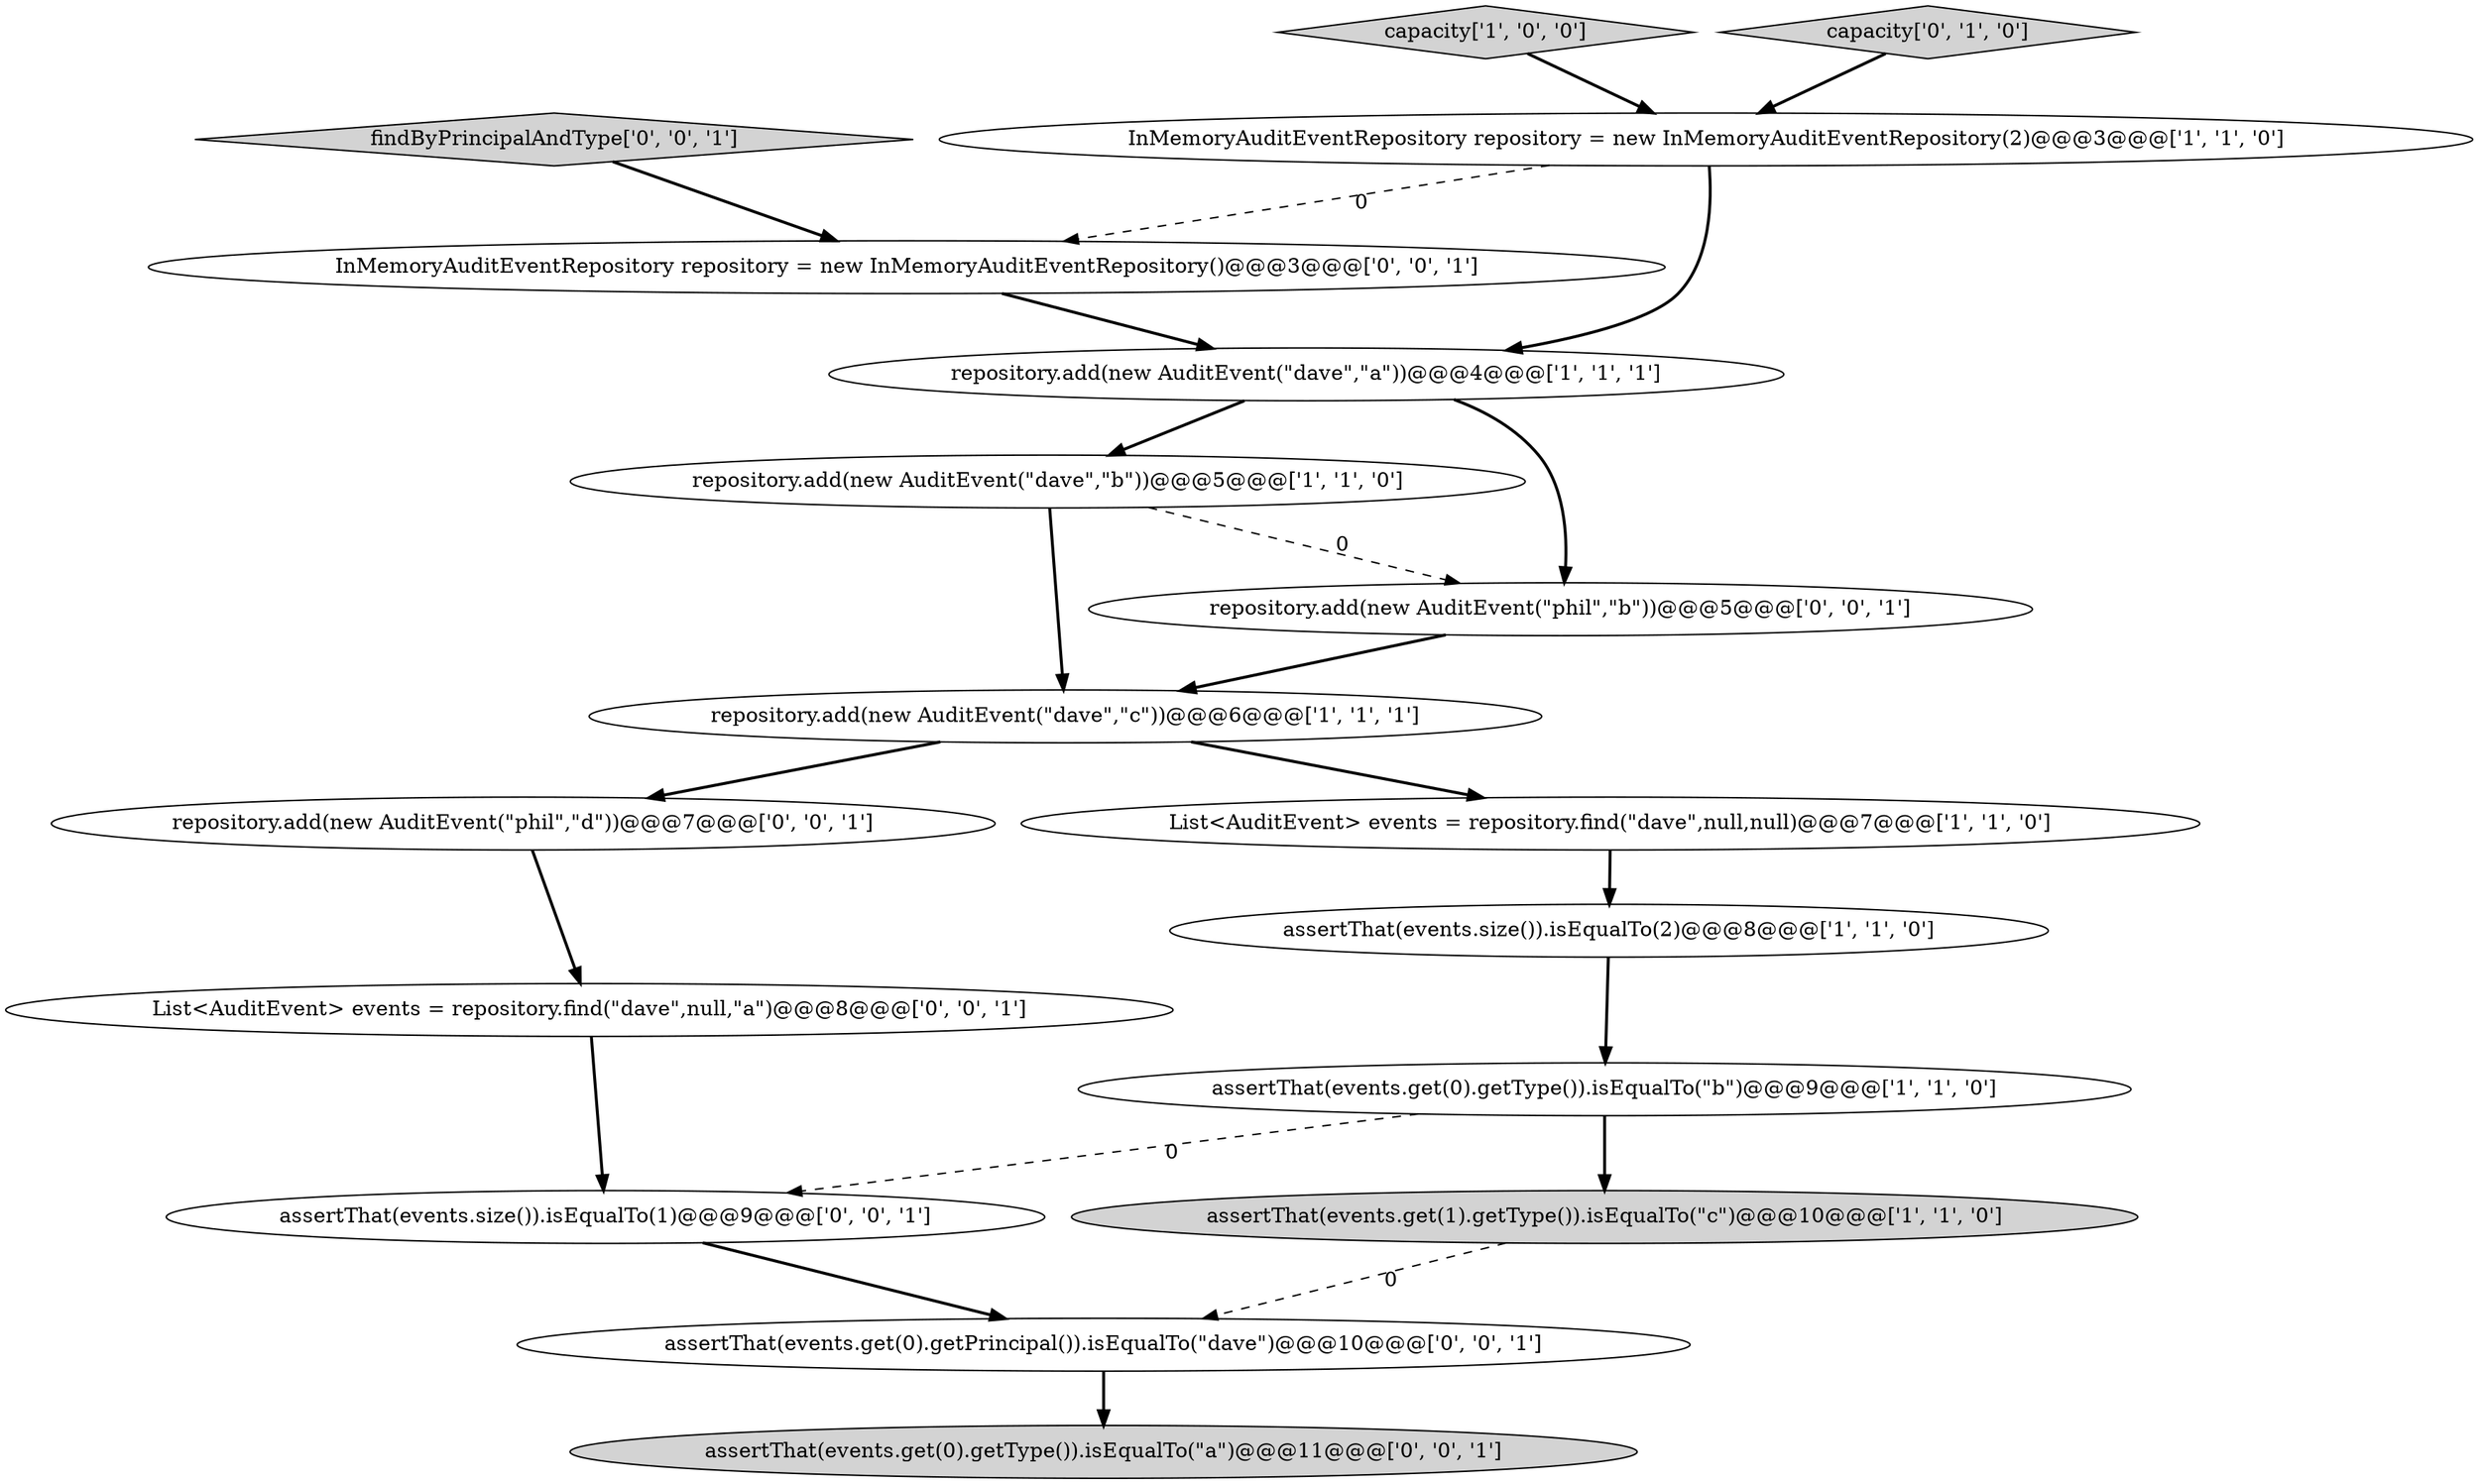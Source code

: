 digraph {
4 [style = filled, label = "repository.add(new AuditEvent(\"dave\",\"a\"))@@@4@@@['1', '1', '1']", fillcolor = white, shape = ellipse image = "AAA0AAABBB1BBB"];
6 [style = filled, label = "capacity['1', '0', '0']", fillcolor = lightgray, shape = diamond image = "AAA0AAABBB1BBB"];
12 [style = filled, label = "List<AuditEvent> events = repository.find(\"dave\",null,\"a\")@@@8@@@['0', '0', '1']", fillcolor = white, shape = ellipse image = "AAA0AAABBB3BBB"];
2 [style = filled, label = "assertThat(events.get(1).getType()).isEqualTo(\"c\")@@@10@@@['1', '1', '0']", fillcolor = lightgray, shape = ellipse image = "AAA0AAABBB1BBB"];
16 [style = filled, label = "assertThat(events.size()).isEqualTo(1)@@@9@@@['0', '0', '1']", fillcolor = white, shape = ellipse image = "AAA0AAABBB3BBB"];
13 [style = filled, label = "repository.add(new AuditEvent(\"phil\",\"d\"))@@@7@@@['0', '0', '1']", fillcolor = white, shape = ellipse image = "AAA0AAABBB3BBB"];
3 [style = filled, label = "repository.add(new AuditEvent(\"dave\",\"b\"))@@@5@@@['1', '1', '0']", fillcolor = white, shape = ellipse image = "AAA0AAABBB1BBB"];
17 [style = filled, label = "assertThat(events.get(0).getType()).isEqualTo(\"a\")@@@11@@@['0', '0', '1']", fillcolor = lightgray, shape = ellipse image = "AAA0AAABBB3BBB"];
5 [style = filled, label = "List<AuditEvent> events = repository.find(\"dave\",null,null)@@@7@@@['1', '1', '0']", fillcolor = white, shape = ellipse image = "AAA0AAABBB1BBB"];
8 [style = filled, label = "repository.add(new AuditEvent(\"dave\",\"c\"))@@@6@@@['1', '1', '1']", fillcolor = white, shape = ellipse image = "AAA0AAABBB1BBB"];
11 [style = filled, label = "InMemoryAuditEventRepository repository = new InMemoryAuditEventRepository()@@@3@@@['0', '0', '1']", fillcolor = white, shape = ellipse image = "AAA0AAABBB3BBB"];
14 [style = filled, label = "findByPrincipalAndType['0', '0', '1']", fillcolor = lightgray, shape = diamond image = "AAA0AAABBB3BBB"];
0 [style = filled, label = "InMemoryAuditEventRepository repository = new InMemoryAuditEventRepository(2)@@@3@@@['1', '1', '0']", fillcolor = white, shape = ellipse image = "AAA0AAABBB1BBB"];
9 [style = filled, label = "capacity['0', '1', '0']", fillcolor = lightgray, shape = diamond image = "AAA0AAABBB2BBB"];
7 [style = filled, label = "assertThat(events.size()).isEqualTo(2)@@@8@@@['1', '1', '0']", fillcolor = white, shape = ellipse image = "AAA0AAABBB1BBB"];
1 [style = filled, label = "assertThat(events.get(0).getType()).isEqualTo(\"b\")@@@9@@@['1', '1', '0']", fillcolor = white, shape = ellipse image = "AAA0AAABBB1BBB"];
15 [style = filled, label = "repository.add(new AuditEvent(\"phil\",\"b\"))@@@5@@@['0', '0', '1']", fillcolor = white, shape = ellipse image = "AAA0AAABBB3BBB"];
10 [style = filled, label = "assertThat(events.get(0).getPrincipal()).isEqualTo(\"dave\")@@@10@@@['0', '0', '1']", fillcolor = white, shape = ellipse image = "AAA0AAABBB3BBB"];
4->3 [style = bold, label=""];
7->1 [style = bold, label=""];
9->0 [style = bold, label=""];
16->10 [style = bold, label=""];
11->4 [style = bold, label=""];
4->15 [style = bold, label=""];
10->17 [style = bold, label=""];
6->0 [style = bold, label=""];
12->16 [style = bold, label=""];
0->11 [style = dashed, label="0"];
2->10 [style = dashed, label="0"];
13->12 [style = bold, label=""];
8->5 [style = bold, label=""];
0->4 [style = bold, label=""];
1->16 [style = dashed, label="0"];
3->8 [style = bold, label=""];
3->15 [style = dashed, label="0"];
5->7 [style = bold, label=""];
1->2 [style = bold, label=""];
14->11 [style = bold, label=""];
15->8 [style = bold, label=""];
8->13 [style = bold, label=""];
}
